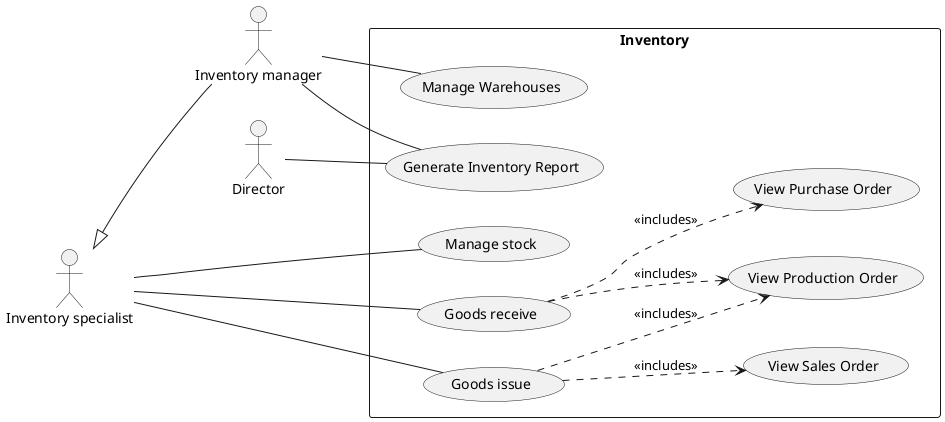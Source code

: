 @startuml inventory
left to right direction

:Director: as d

:Inventory manager: as im
:Inventory specialist: as is
is <|-- im

rectangle Inventory {
    is -- (Manage stock)

    is -- (Goods receive)
    (Goods receive) ..> (View Purchase Order) : <<includes>>
    (Goods receive) ..> (View Production Order) : <<includes>>

    is -- (Goods issue)
    (Goods issue) ..> (View Sales Order) : <<includes>>
    (Goods issue) ..> (View Production Order) : <<includes>>

    im -- (Manage Warehouses)
    im -- (Generate Inventory Report)
    d -- (Generate Inventory Report)
}
@enduml